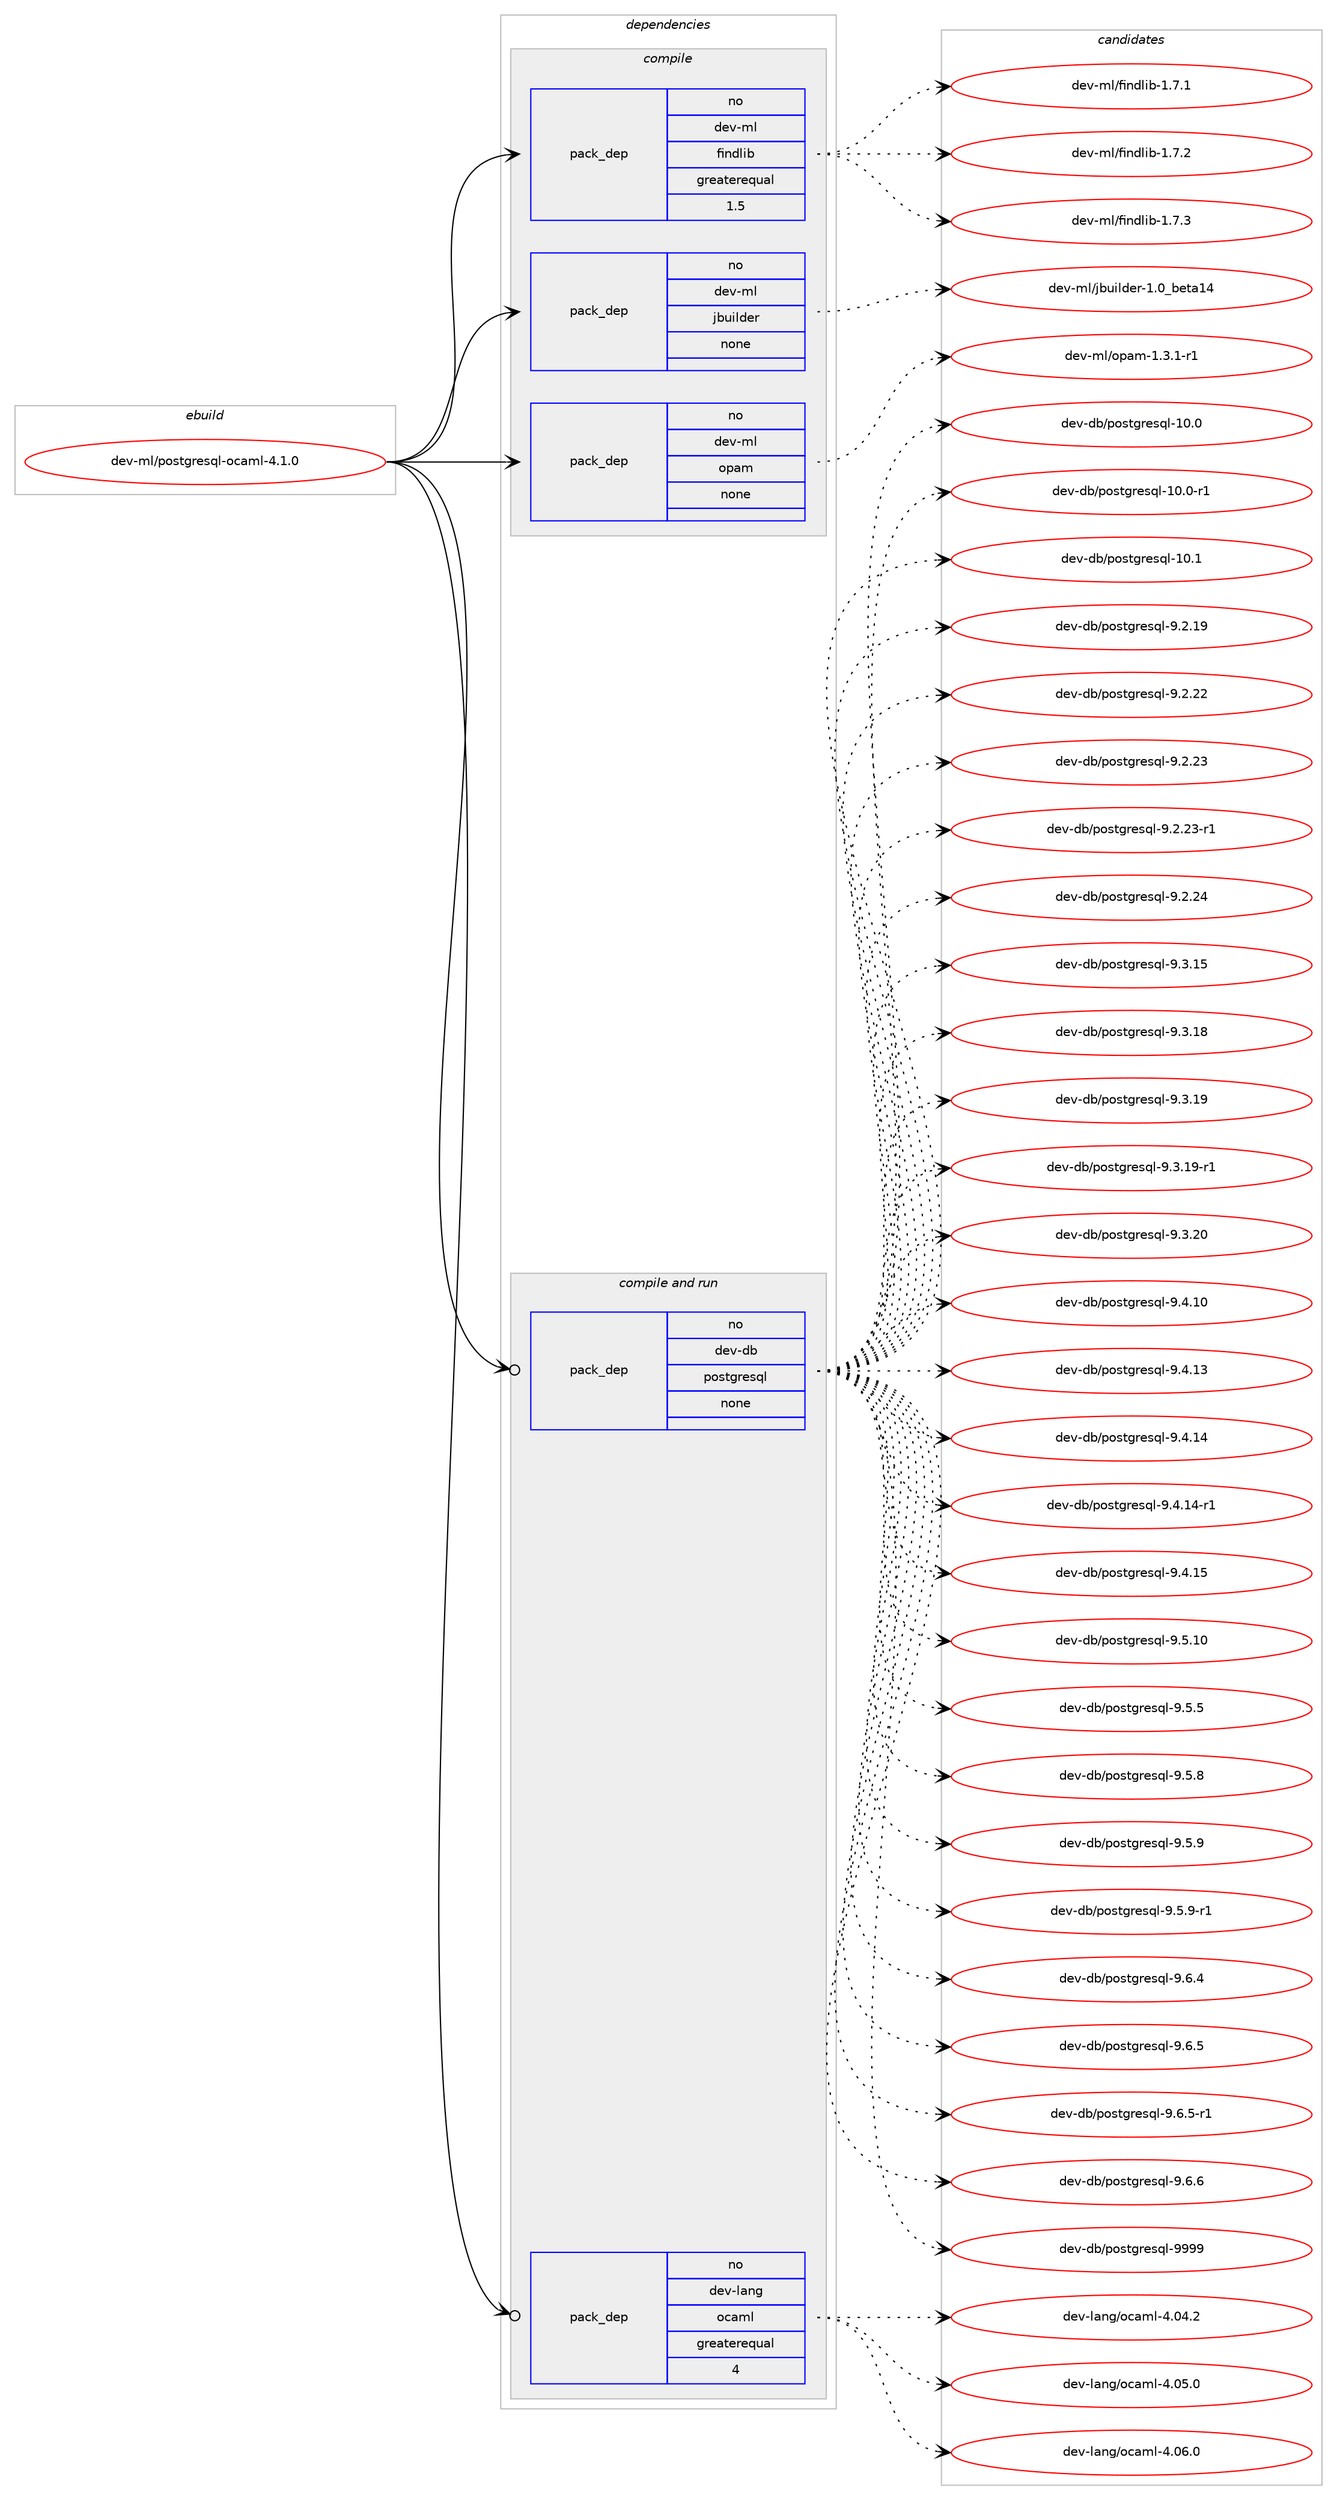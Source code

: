 digraph prolog {

# *************
# Graph options
# *************

newrank=true;
concentrate=true;
compound=true;
graph [rankdir=LR,fontname=Helvetica,fontsize=10,ranksep=1.5];#, ranksep=2.5, nodesep=0.2];
edge  [arrowhead=vee];
node  [fontname=Helvetica,fontsize=10];

# **********
# The ebuild
# **********

subgraph cluster_leftcol {
color=gray;
rank=same;
label=<<i>ebuild</i>>;
id [label="dev-ml/postgresql-ocaml-4.1.0", color=red, width=4, href="../dev-ml/postgresql-ocaml-4.1.0.svg"];
}

# ****************
# The dependencies
# ****************

subgraph cluster_midcol {
color=gray;
label=<<i>dependencies</i>>;
subgraph cluster_compile {
fillcolor="#eeeeee";
style=filled;
label=<<i>compile</i>>;
subgraph pack93458 {
dependency123717 [label=<<TABLE BORDER="0" CELLBORDER="1" CELLSPACING="0" CELLPADDING="4" WIDTH="220"><TR><TD ROWSPAN="6" CELLPADDING="30">pack_dep</TD></TR><TR><TD WIDTH="110">no</TD></TR><TR><TD>dev-ml</TD></TR><TR><TD>findlib</TD></TR><TR><TD>greaterequal</TD></TR><TR><TD>1.5</TD></TR></TABLE>>, shape=none, color=blue];
}
id:e -> dependency123717:w [weight=20,style="solid",arrowhead="vee"];
subgraph pack93459 {
dependency123718 [label=<<TABLE BORDER="0" CELLBORDER="1" CELLSPACING="0" CELLPADDING="4" WIDTH="220"><TR><TD ROWSPAN="6" CELLPADDING="30">pack_dep</TD></TR><TR><TD WIDTH="110">no</TD></TR><TR><TD>dev-ml</TD></TR><TR><TD>jbuilder</TD></TR><TR><TD>none</TD></TR><TR><TD></TD></TR></TABLE>>, shape=none, color=blue];
}
id:e -> dependency123718:w [weight=20,style="solid",arrowhead="vee"];
subgraph pack93460 {
dependency123719 [label=<<TABLE BORDER="0" CELLBORDER="1" CELLSPACING="0" CELLPADDING="4" WIDTH="220"><TR><TD ROWSPAN="6" CELLPADDING="30">pack_dep</TD></TR><TR><TD WIDTH="110">no</TD></TR><TR><TD>dev-ml</TD></TR><TR><TD>opam</TD></TR><TR><TD>none</TD></TR><TR><TD></TD></TR></TABLE>>, shape=none, color=blue];
}
id:e -> dependency123719:w [weight=20,style="solid",arrowhead="vee"];
}
subgraph cluster_compileandrun {
fillcolor="#eeeeee";
style=filled;
label=<<i>compile and run</i>>;
subgraph pack93461 {
dependency123720 [label=<<TABLE BORDER="0" CELLBORDER="1" CELLSPACING="0" CELLPADDING="4" WIDTH="220"><TR><TD ROWSPAN="6" CELLPADDING="30">pack_dep</TD></TR><TR><TD WIDTH="110">no</TD></TR><TR><TD>dev-db</TD></TR><TR><TD>postgresql</TD></TR><TR><TD>none</TD></TR><TR><TD></TD></TR></TABLE>>, shape=none, color=blue];
}
id:e -> dependency123720:w [weight=20,style="solid",arrowhead="odotvee"];
subgraph pack93462 {
dependency123721 [label=<<TABLE BORDER="0" CELLBORDER="1" CELLSPACING="0" CELLPADDING="4" WIDTH="220"><TR><TD ROWSPAN="6" CELLPADDING="30">pack_dep</TD></TR><TR><TD WIDTH="110">no</TD></TR><TR><TD>dev-lang</TD></TR><TR><TD>ocaml</TD></TR><TR><TD>greaterequal</TD></TR><TR><TD>4</TD></TR></TABLE>>, shape=none, color=blue];
}
id:e -> dependency123721:w [weight=20,style="solid",arrowhead="odotvee"];
}
subgraph cluster_run {
fillcolor="#eeeeee";
style=filled;
label=<<i>run</i>>;
}
}

# **************
# The candidates
# **************

subgraph cluster_choices {
rank=same;
color=gray;
label=<<i>candidates</i>>;

subgraph choice93458 {
color=black;
nodesep=1;
choice100101118451091084710210511010010810598454946554649 [label="dev-ml/findlib-1.7.1", color=red, width=4,href="../dev-ml/findlib-1.7.1.svg"];
choice100101118451091084710210511010010810598454946554650 [label="dev-ml/findlib-1.7.2", color=red, width=4,href="../dev-ml/findlib-1.7.2.svg"];
choice100101118451091084710210511010010810598454946554651 [label="dev-ml/findlib-1.7.3", color=red, width=4,href="../dev-ml/findlib-1.7.3.svg"];
dependency123717:e -> choice100101118451091084710210511010010810598454946554649:w [style=dotted,weight="100"];
dependency123717:e -> choice100101118451091084710210511010010810598454946554650:w [style=dotted,weight="100"];
dependency123717:e -> choice100101118451091084710210511010010810598454946554651:w [style=dotted,weight="100"];
}
subgraph choice93459 {
color=black;
nodesep=1;
choice100101118451091084710698117105108100101114454946489598101116974952 [label="dev-ml/jbuilder-1.0_beta14", color=red, width=4,href="../dev-ml/jbuilder-1.0_beta14.svg"];
dependency123718:e -> choice100101118451091084710698117105108100101114454946489598101116974952:w [style=dotted,weight="100"];
}
subgraph choice93460 {
color=black;
nodesep=1;
choice1001011184510910847111112971094549465146494511449 [label="dev-ml/opam-1.3.1-r1", color=red, width=4,href="../dev-ml/opam-1.3.1-r1.svg"];
dependency123719:e -> choice1001011184510910847111112971094549465146494511449:w [style=dotted,weight="100"];
}
subgraph choice93461 {
color=black;
nodesep=1;
choice1001011184510098471121111151161031141011151131084549484648 [label="dev-db/postgresql-10.0", color=red, width=4,href="../dev-db/postgresql-10.0.svg"];
choice10010111845100984711211111511610311410111511310845494846484511449 [label="dev-db/postgresql-10.0-r1", color=red, width=4,href="../dev-db/postgresql-10.0-r1.svg"];
choice1001011184510098471121111151161031141011151131084549484649 [label="dev-db/postgresql-10.1", color=red, width=4,href="../dev-db/postgresql-10.1.svg"];
choice10010111845100984711211111511610311410111511310845574650464957 [label="dev-db/postgresql-9.2.19", color=red, width=4,href="../dev-db/postgresql-9.2.19.svg"];
choice10010111845100984711211111511610311410111511310845574650465050 [label="dev-db/postgresql-9.2.22", color=red, width=4,href="../dev-db/postgresql-9.2.22.svg"];
choice10010111845100984711211111511610311410111511310845574650465051 [label="dev-db/postgresql-9.2.23", color=red, width=4,href="../dev-db/postgresql-9.2.23.svg"];
choice100101118451009847112111115116103114101115113108455746504650514511449 [label="dev-db/postgresql-9.2.23-r1", color=red, width=4,href="../dev-db/postgresql-9.2.23-r1.svg"];
choice10010111845100984711211111511610311410111511310845574650465052 [label="dev-db/postgresql-9.2.24", color=red, width=4,href="../dev-db/postgresql-9.2.24.svg"];
choice10010111845100984711211111511610311410111511310845574651464953 [label="dev-db/postgresql-9.3.15", color=red, width=4,href="../dev-db/postgresql-9.3.15.svg"];
choice10010111845100984711211111511610311410111511310845574651464956 [label="dev-db/postgresql-9.3.18", color=red, width=4,href="../dev-db/postgresql-9.3.18.svg"];
choice10010111845100984711211111511610311410111511310845574651464957 [label="dev-db/postgresql-9.3.19", color=red, width=4,href="../dev-db/postgresql-9.3.19.svg"];
choice100101118451009847112111115116103114101115113108455746514649574511449 [label="dev-db/postgresql-9.3.19-r1", color=red, width=4,href="../dev-db/postgresql-9.3.19-r1.svg"];
choice10010111845100984711211111511610311410111511310845574651465048 [label="dev-db/postgresql-9.3.20", color=red, width=4,href="../dev-db/postgresql-9.3.20.svg"];
choice10010111845100984711211111511610311410111511310845574652464948 [label="dev-db/postgresql-9.4.10", color=red, width=4,href="../dev-db/postgresql-9.4.10.svg"];
choice10010111845100984711211111511610311410111511310845574652464951 [label="dev-db/postgresql-9.4.13", color=red, width=4,href="../dev-db/postgresql-9.4.13.svg"];
choice10010111845100984711211111511610311410111511310845574652464952 [label="dev-db/postgresql-9.4.14", color=red, width=4,href="../dev-db/postgresql-9.4.14.svg"];
choice100101118451009847112111115116103114101115113108455746524649524511449 [label="dev-db/postgresql-9.4.14-r1", color=red, width=4,href="../dev-db/postgresql-9.4.14-r1.svg"];
choice10010111845100984711211111511610311410111511310845574652464953 [label="dev-db/postgresql-9.4.15", color=red, width=4,href="../dev-db/postgresql-9.4.15.svg"];
choice10010111845100984711211111511610311410111511310845574653464948 [label="dev-db/postgresql-9.5.10", color=red, width=4,href="../dev-db/postgresql-9.5.10.svg"];
choice100101118451009847112111115116103114101115113108455746534653 [label="dev-db/postgresql-9.5.5", color=red, width=4,href="../dev-db/postgresql-9.5.5.svg"];
choice100101118451009847112111115116103114101115113108455746534656 [label="dev-db/postgresql-9.5.8", color=red, width=4,href="../dev-db/postgresql-9.5.8.svg"];
choice100101118451009847112111115116103114101115113108455746534657 [label="dev-db/postgresql-9.5.9", color=red, width=4,href="../dev-db/postgresql-9.5.9.svg"];
choice1001011184510098471121111151161031141011151131084557465346574511449 [label="dev-db/postgresql-9.5.9-r1", color=red, width=4,href="../dev-db/postgresql-9.5.9-r1.svg"];
choice100101118451009847112111115116103114101115113108455746544652 [label="dev-db/postgresql-9.6.4", color=red, width=4,href="../dev-db/postgresql-9.6.4.svg"];
choice100101118451009847112111115116103114101115113108455746544653 [label="dev-db/postgresql-9.6.5", color=red, width=4,href="../dev-db/postgresql-9.6.5.svg"];
choice1001011184510098471121111151161031141011151131084557465446534511449 [label="dev-db/postgresql-9.6.5-r1", color=red, width=4,href="../dev-db/postgresql-9.6.5-r1.svg"];
choice100101118451009847112111115116103114101115113108455746544654 [label="dev-db/postgresql-9.6.6", color=red, width=4,href="../dev-db/postgresql-9.6.6.svg"];
choice1001011184510098471121111151161031141011151131084557575757 [label="dev-db/postgresql-9999", color=red, width=4,href="../dev-db/postgresql-9999.svg"];
dependency123720:e -> choice1001011184510098471121111151161031141011151131084549484648:w [style=dotted,weight="100"];
dependency123720:e -> choice10010111845100984711211111511610311410111511310845494846484511449:w [style=dotted,weight="100"];
dependency123720:e -> choice1001011184510098471121111151161031141011151131084549484649:w [style=dotted,weight="100"];
dependency123720:e -> choice10010111845100984711211111511610311410111511310845574650464957:w [style=dotted,weight="100"];
dependency123720:e -> choice10010111845100984711211111511610311410111511310845574650465050:w [style=dotted,weight="100"];
dependency123720:e -> choice10010111845100984711211111511610311410111511310845574650465051:w [style=dotted,weight="100"];
dependency123720:e -> choice100101118451009847112111115116103114101115113108455746504650514511449:w [style=dotted,weight="100"];
dependency123720:e -> choice10010111845100984711211111511610311410111511310845574650465052:w [style=dotted,weight="100"];
dependency123720:e -> choice10010111845100984711211111511610311410111511310845574651464953:w [style=dotted,weight="100"];
dependency123720:e -> choice10010111845100984711211111511610311410111511310845574651464956:w [style=dotted,weight="100"];
dependency123720:e -> choice10010111845100984711211111511610311410111511310845574651464957:w [style=dotted,weight="100"];
dependency123720:e -> choice100101118451009847112111115116103114101115113108455746514649574511449:w [style=dotted,weight="100"];
dependency123720:e -> choice10010111845100984711211111511610311410111511310845574651465048:w [style=dotted,weight="100"];
dependency123720:e -> choice10010111845100984711211111511610311410111511310845574652464948:w [style=dotted,weight="100"];
dependency123720:e -> choice10010111845100984711211111511610311410111511310845574652464951:w [style=dotted,weight="100"];
dependency123720:e -> choice10010111845100984711211111511610311410111511310845574652464952:w [style=dotted,weight="100"];
dependency123720:e -> choice100101118451009847112111115116103114101115113108455746524649524511449:w [style=dotted,weight="100"];
dependency123720:e -> choice10010111845100984711211111511610311410111511310845574652464953:w [style=dotted,weight="100"];
dependency123720:e -> choice10010111845100984711211111511610311410111511310845574653464948:w [style=dotted,weight="100"];
dependency123720:e -> choice100101118451009847112111115116103114101115113108455746534653:w [style=dotted,weight="100"];
dependency123720:e -> choice100101118451009847112111115116103114101115113108455746534656:w [style=dotted,weight="100"];
dependency123720:e -> choice100101118451009847112111115116103114101115113108455746534657:w [style=dotted,weight="100"];
dependency123720:e -> choice1001011184510098471121111151161031141011151131084557465346574511449:w [style=dotted,weight="100"];
dependency123720:e -> choice100101118451009847112111115116103114101115113108455746544652:w [style=dotted,weight="100"];
dependency123720:e -> choice100101118451009847112111115116103114101115113108455746544653:w [style=dotted,weight="100"];
dependency123720:e -> choice1001011184510098471121111151161031141011151131084557465446534511449:w [style=dotted,weight="100"];
dependency123720:e -> choice100101118451009847112111115116103114101115113108455746544654:w [style=dotted,weight="100"];
dependency123720:e -> choice1001011184510098471121111151161031141011151131084557575757:w [style=dotted,weight="100"];
}
subgraph choice93462 {
color=black;
nodesep=1;
choice100101118451089711010347111999710910845524648524650 [label="dev-lang/ocaml-4.04.2", color=red, width=4,href="../dev-lang/ocaml-4.04.2.svg"];
choice100101118451089711010347111999710910845524648534648 [label="dev-lang/ocaml-4.05.0", color=red, width=4,href="../dev-lang/ocaml-4.05.0.svg"];
choice100101118451089711010347111999710910845524648544648 [label="dev-lang/ocaml-4.06.0", color=red, width=4,href="../dev-lang/ocaml-4.06.0.svg"];
dependency123721:e -> choice100101118451089711010347111999710910845524648524650:w [style=dotted,weight="100"];
dependency123721:e -> choice100101118451089711010347111999710910845524648534648:w [style=dotted,weight="100"];
dependency123721:e -> choice100101118451089711010347111999710910845524648544648:w [style=dotted,weight="100"];
}
}

}

